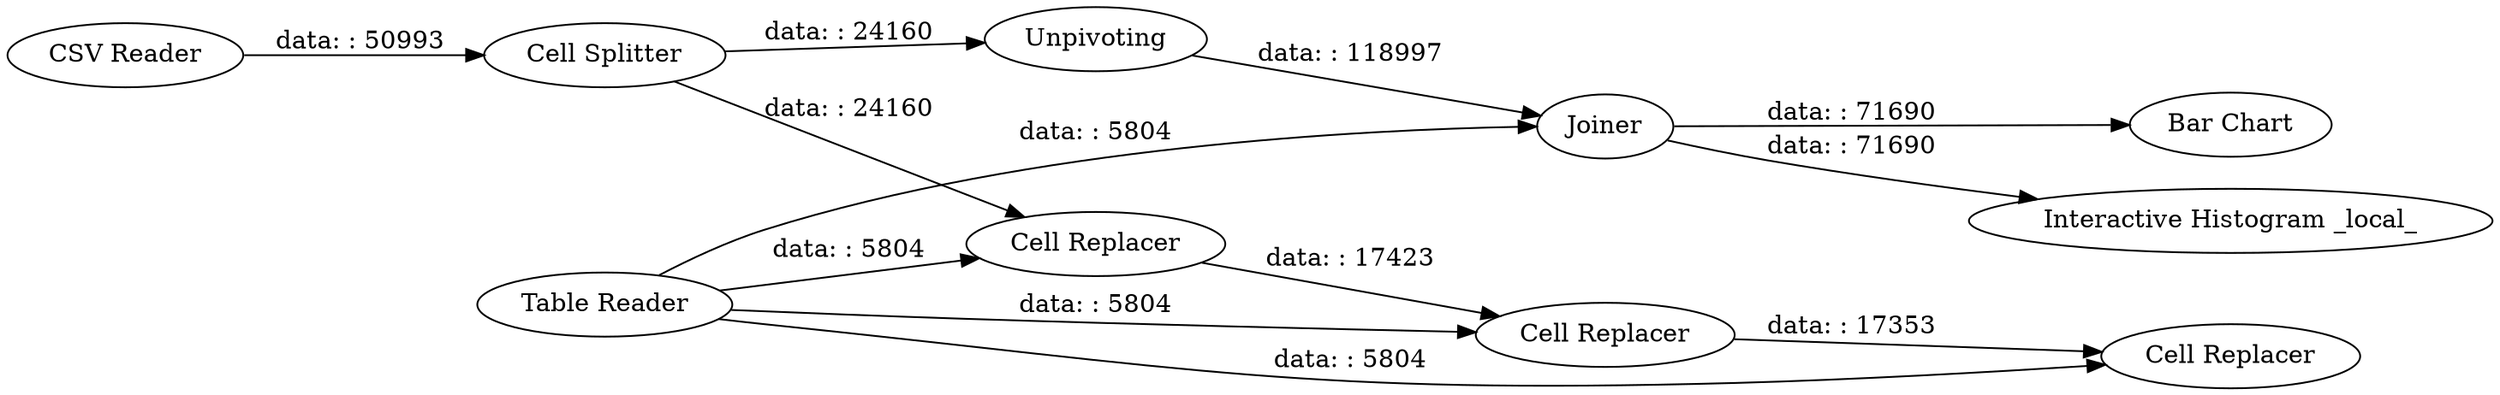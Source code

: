digraph {
	"-1354135090940494721_12" [label="Bar Chart"]
	"-1354135090940494721_9" [label="Cell Replacer"]
	"-1354135090940494721_3" [label="Cell Splitter"]
	"-1354135090940494721_5" [label=Joiner]
	"-1354135090940494721_8" [label="Interactive Histogram _local_"]
	"-1354135090940494721_1" [label="Table Reader"]
	"-1354135090940494721_10" [label="Cell Replacer"]
	"-1354135090940494721_2" [label="CSV Reader"]
	"-1354135090940494721_4" [label=Unpivoting]
	"-1354135090940494721_11" [label="Cell Replacer"]
	"-1354135090940494721_1" -> "-1354135090940494721_10" [label="data: : 5804"]
	"-1354135090940494721_10" -> "-1354135090940494721_11" [label="data: : 17353"]
	"-1354135090940494721_5" -> "-1354135090940494721_12" [label="data: : 71690"]
	"-1354135090940494721_9" -> "-1354135090940494721_10" [label="data: : 17423"]
	"-1354135090940494721_1" -> "-1354135090940494721_11" [label="data: : 5804"]
	"-1354135090940494721_3" -> "-1354135090940494721_4" [label="data: : 24160"]
	"-1354135090940494721_5" -> "-1354135090940494721_8" [label="data: : 71690"]
	"-1354135090940494721_1" -> "-1354135090940494721_5" [label="data: : 5804"]
	"-1354135090940494721_4" -> "-1354135090940494721_5" [label="data: : 118997"]
	"-1354135090940494721_2" -> "-1354135090940494721_3" [label="data: : 50993"]
	"-1354135090940494721_3" -> "-1354135090940494721_9" [label="data: : 24160"]
	"-1354135090940494721_1" -> "-1354135090940494721_9" [label="data: : 5804"]
	rankdir=LR
}
